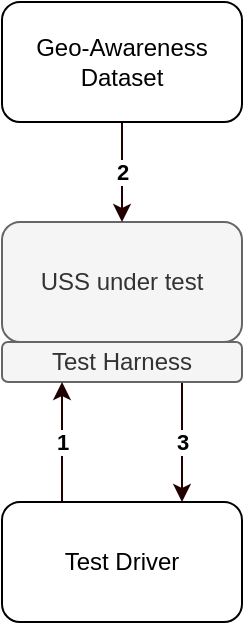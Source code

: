 <mxfile version="13.5.1" type="device"><diagram id="K_PaWcDbPMPZstCRMYr0" name="Page-1"><mxGraphModel dx="1106" dy="812" grid="1" gridSize="10" guides="1" tooltips="1" connect="1" arrows="1" fold="1" page="1" pageScale="1" pageWidth="827" pageHeight="1169" math="0" shadow="0"><root><mxCell id="0"/><mxCell id="1" parent="0"/><mxCell id="DLfgZleGCcqu_vQ55gyV-12" value="3" style="edgeStyle=orthogonalEdgeStyle;rounded=0;orthogonalLoop=1;jettySize=auto;html=1;exitX=0.75;exitY=1;exitDx=0;exitDy=0;entryX=0.75;entryY=0;entryDx=0;entryDy=0;endArrow=classic;endFill=1;strokeColor=#210000;fontStyle=1" edge="1" parent="1" source="DLfgZleGCcqu_vQ55gyV-2" target="DLfgZleGCcqu_vQ55gyV-9"><mxGeometry relative="1" as="geometry"/></mxCell><mxCell id="DLfgZleGCcqu_vQ55gyV-2" value="Test Harness" style="rounded=1;whiteSpace=wrap;html=1;align=center;fillColor=#f5f5f5;strokeColor=#666666;fontColor=#333333;" vertex="1" parent="1"><mxGeometry x="20" y="180" width="120" height="20" as="geometry"/></mxCell><mxCell id="DLfgZleGCcqu_vQ55gyV-3" value="USS under test" style="rounded=1;whiteSpace=wrap;html=1;align=center;fillColor=#f5f5f5;strokeColor=#666666;fontColor=#333333;" vertex="1" parent="1"><mxGeometry x="20" y="120" width="120" height="60" as="geometry"/></mxCell><mxCell id="DLfgZleGCcqu_vQ55gyV-11" value="1" style="edgeStyle=orthogonalEdgeStyle;rounded=0;orthogonalLoop=1;jettySize=auto;html=1;exitX=0.25;exitY=0;exitDx=0;exitDy=0;endArrow=classic;endFill=1;strokeColor=#210000;entryX=0.25;entryY=1;entryDx=0;entryDy=0;fontStyle=1" edge="1" parent="1" source="DLfgZleGCcqu_vQ55gyV-9" target="DLfgZleGCcqu_vQ55gyV-2"><mxGeometry relative="1" as="geometry"><mxPoint x="50" y="210" as="targetPoint"/></mxGeometry></mxCell><mxCell id="DLfgZleGCcqu_vQ55gyV-9" value="Test Driver" style="rounded=1;whiteSpace=wrap;html=1;align=center;" vertex="1" parent="1"><mxGeometry x="20" y="260" width="120" height="60" as="geometry"/></mxCell><mxCell id="DLfgZleGCcqu_vQ55gyV-14" value="2" style="edgeStyle=orthogonalEdgeStyle;rounded=0;orthogonalLoop=1;jettySize=auto;html=1;exitX=0.5;exitY=1;exitDx=0;exitDy=0;entryX=0.5;entryY=0;entryDx=0;entryDy=0;endArrow=classic;endFill=1;strokeColor=#210000;fontStyle=1" edge="1" parent="1" source="DLfgZleGCcqu_vQ55gyV-10" target="DLfgZleGCcqu_vQ55gyV-3"><mxGeometry relative="1" as="geometry"/></mxCell><mxCell id="DLfgZleGCcqu_vQ55gyV-10" value="Geo-Awareness Dataset" style="rounded=1;whiteSpace=wrap;html=1;align=center;" vertex="1" parent="1"><mxGeometry x="20" y="10" width="120" height="60" as="geometry"/></mxCell></root></mxGraphModel></diagram></mxfile>